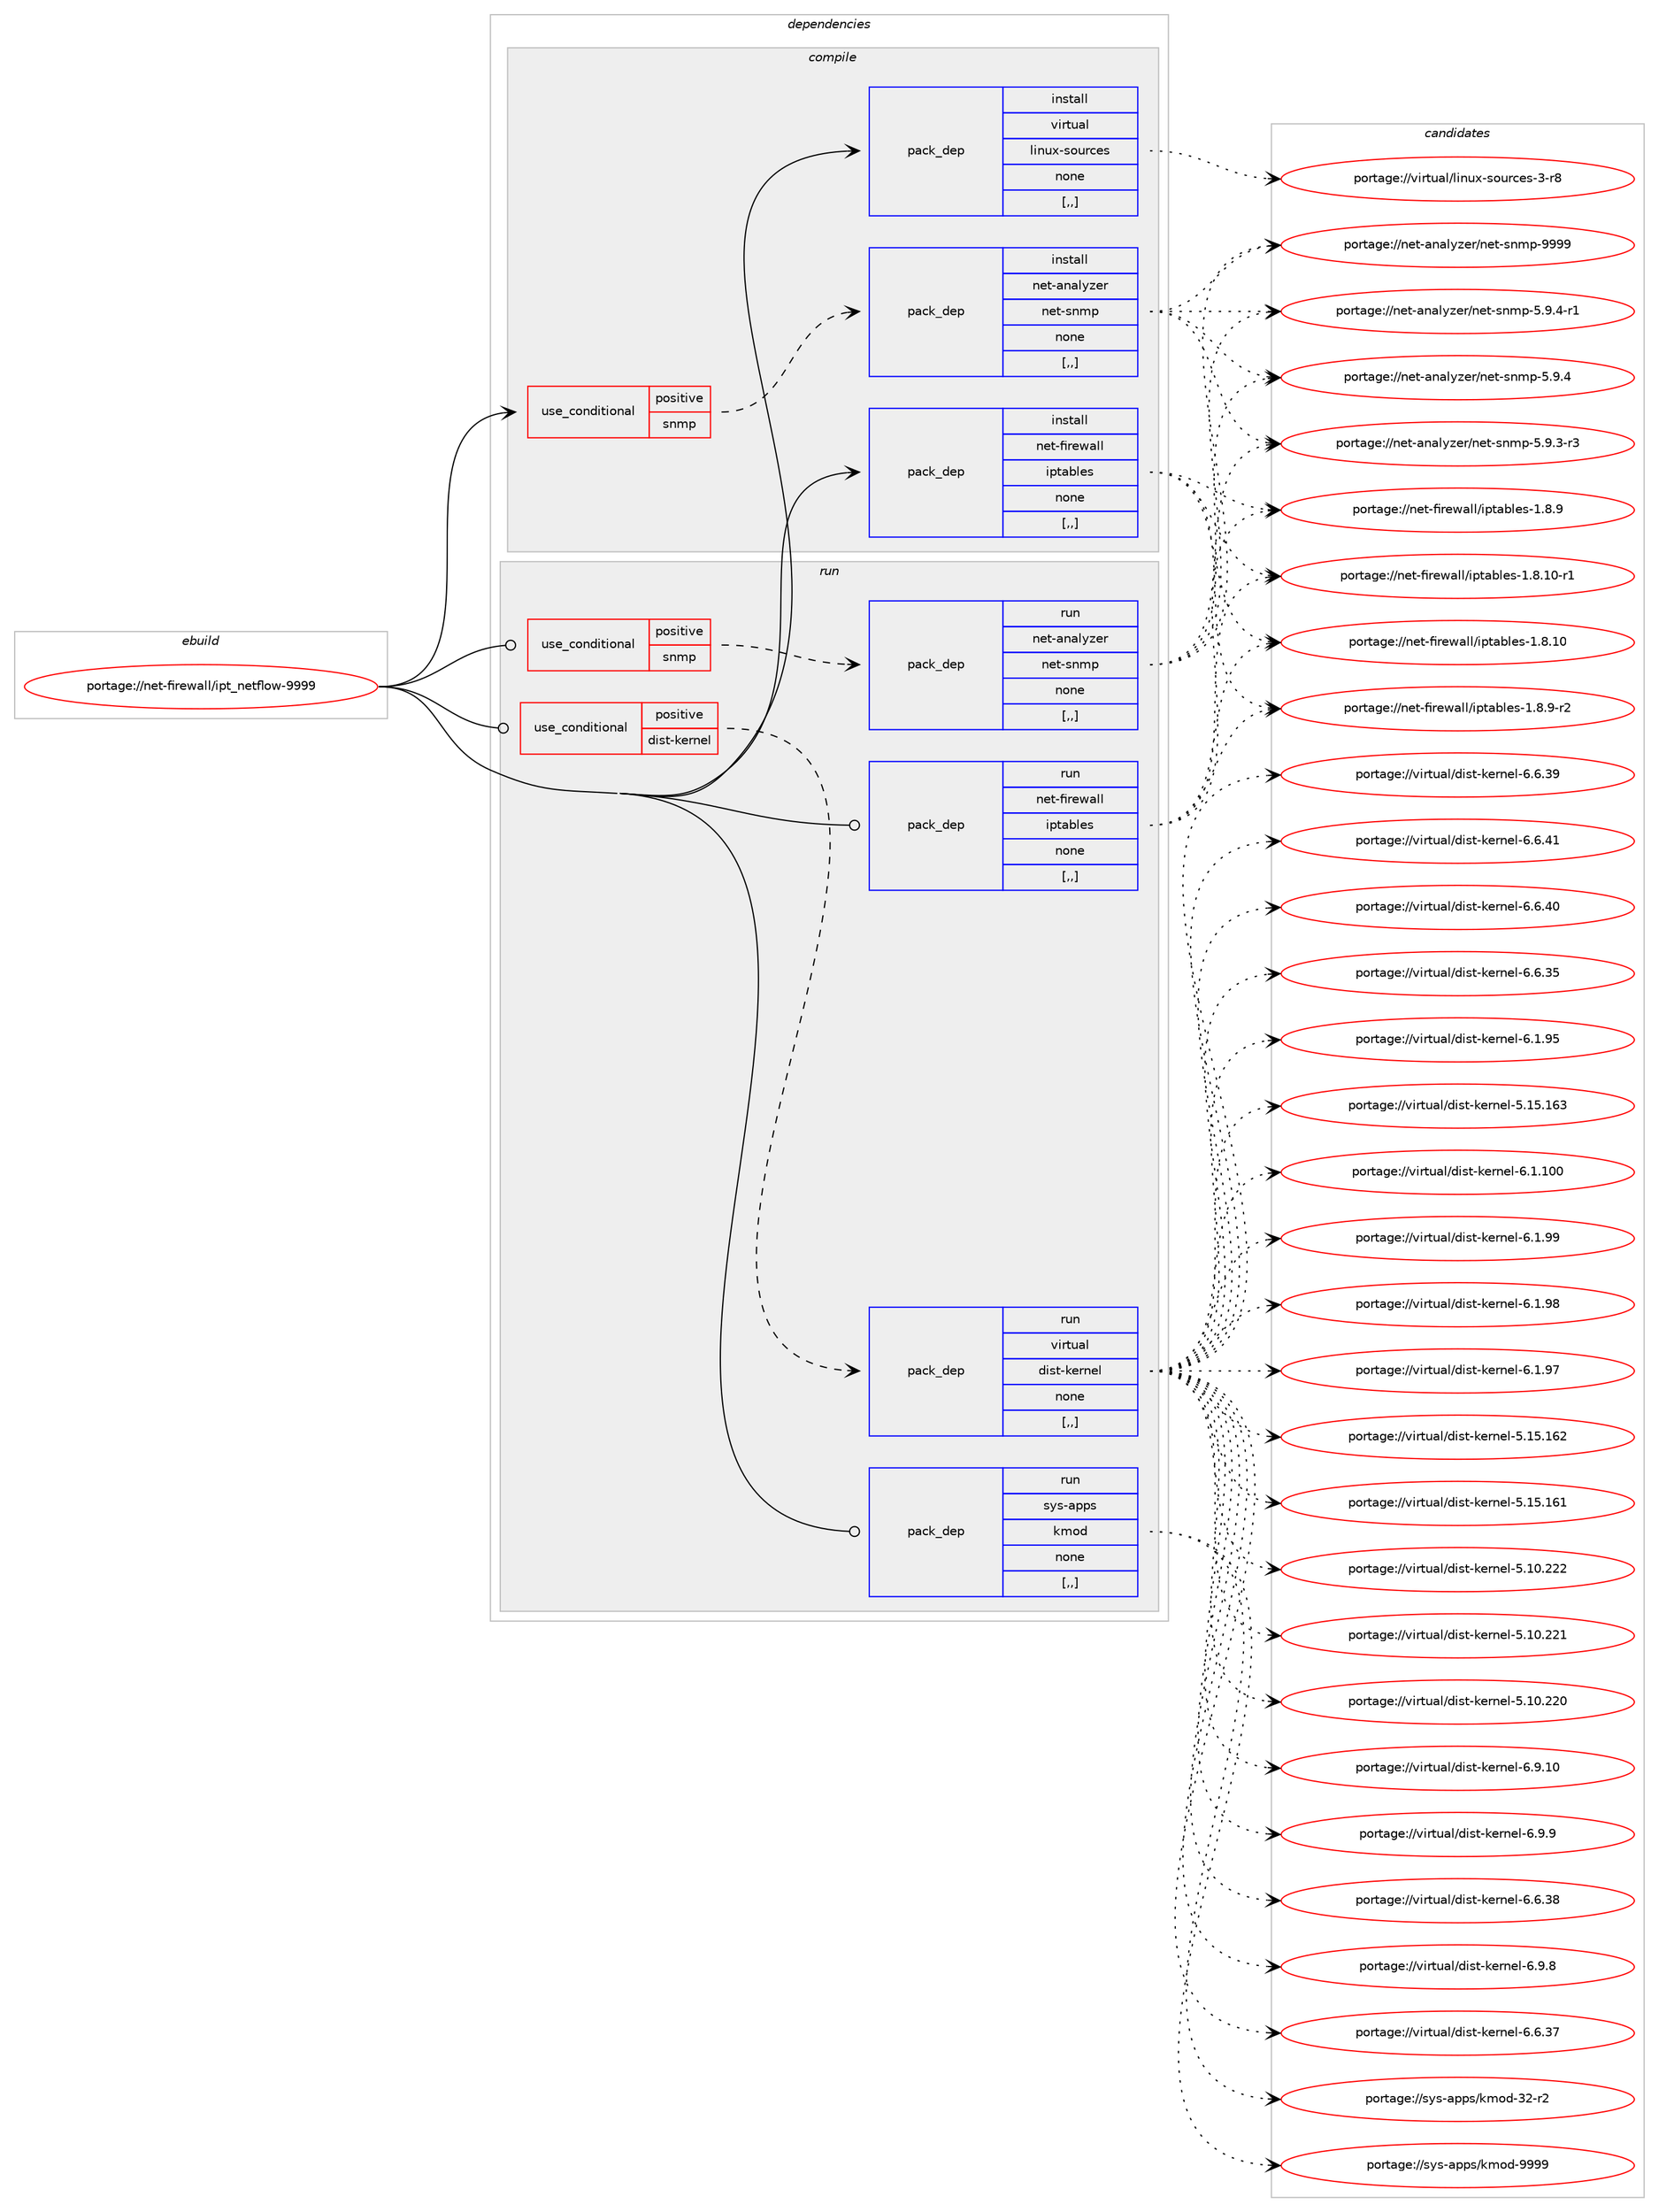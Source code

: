 digraph prolog {

# *************
# Graph options
# *************

newrank=true;
concentrate=true;
compound=true;
graph [rankdir=LR,fontname=Helvetica,fontsize=10,ranksep=1.5];#, ranksep=2.5, nodesep=0.2];
edge  [arrowhead=vee];
node  [fontname=Helvetica,fontsize=10];

# **********
# The ebuild
# **********

subgraph cluster_leftcol {
color=gray;
label=<<i>ebuild</i>>;
id [label="portage://net-firewall/ipt_netflow-9999", color=red, width=4, href="../net-firewall/ipt_netflow-9999.svg"];
}

# ****************
# The dependencies
# ****************

subgraph cluster_midcol {
color=gray;
label=<<i>dependencies</i>>;
subgraph cluster_compile {
fillcolor="#eeeeee";
style=filled;
label=<<i>compile</i>>;
subgraph cond90267 {
dependency347436 [label=<<TABLE BORDER="0" CELLBORDER="1" CELLSPACING="0" CELLPADDING="4"><TR><TD ROWSPAN="3" CELLPADDING="10">use_conditional</TD></TR><TR><TD>positive</TD></TR><TR><TD>snmp</TD></TR></TABLE>>, shape=none, color=red];
subgraph pack254565 {
dependency347437 [label=<<TABLE BORDER="0" CELLBORDER="1" CELLSPACING="0" CELLPADDING="4" WIDTH="220"><TR><TD ROWSPAN="6" CELLPADDING="30">pack_dep</TD></TR><TR><TD WIDTH="110">install</TD></TR><TR><TD>net-analyzer</TD></TR><TR><TD>net-snmp</TD></TR><TR><TD>none</TD></TR><TR><TD>[,,]</TD></TR></TABLE>>, shape=none, color=blue];
}
dependency347436:e -> dependency347437:w [weight=20,style="dashed",arrowhead="vee"];
}
id:e -> dependency347436:w [weight=20,style="solid",arrowhead="vee"];
subgraph pack254566 {
dependency347438 [label=<<TABLE BORDER="0" CELLBORDER="1" CELLSPACING="0" CELLPADDING="4" WIDTH="220"><TR><TD ROWSPAN="6" CELLPADDING="30">pack_dep</TD></TR><TR><TD WIDTH="110">install</TD></TR><TR><TD>net-firewall</TD></TR><TR><TD>iptables</TD></TR><TR><TD>none</TD></TR><TR><TD>[,,]</TD></TR></TABLE>>, shape=none, color=blue];
}
id:e -> dependency347438:w [weight=20,style="solid",arrowhead="vee"];
subgraph pack254567 {
dependency347439 [label=<<TABLE BORDER="0" CELLBORDER="1" CELLSPACING="0" CELLPADDING="4" WIDTH="220"><TR><TD ROWSPAN="6" CELLPADDING="30">pack_dep</TD></TR><TR><TD WIDTH="110">install</TD></TR><TR><TD>virtual</TD></TR><TR><TD>linux-sources</TD></TR><TR><TD>none</TD></TR><TR><TD>[,,]</TD></TR></TABLE>>, shape=none, color=blue];
}
id:e -> dependency347439:w [weight=20,style="solid",arrowhead="vee"];
}
subgraph cluster_compileandrun {
fillcolor="#eeeeee";
style=filled;
label=<<i>compile and run</i>>;
}
subgraph cluster_run {
fillcolor="#eeeeee";
style=filled;
label=<<i>run</i>>;
subgraph cond90268 {
dependency347440 [label=<<TABLE BORDER="0" CELLBORDER="1" CELLSPACING="0" CELLPADDING="4"><TR><TD ROWSPAN="3" CELLPADDING="10">use_conditional</TD></TR><TR><TD>positive</TD></TR><TR><TD>dist-kernel</TD></TR></TABLE>>, shape=none, color=red];
subgraph pack254568 {
dependency347441 [label=<<TABLE BORDER="0" CELLBORDER="1" CELLSPACING="0" CELLPADDING="4" WIDTH="220"><TR><TD ROWSPAN="6" CELLPADDING="30">pack_dep</TD></TR><TR><TD WIDTH="110">run</TD></TR><TR><TD>virtual</TD></TR><TR><TD>dist-kernel</TD></TR><TR><TD>none</TD></TR><TR><TD>[,,]</TD></TR></TABLE>>, shape=none, color=blue];
}
dependency347440:e -> dependency347441:w [weight=20,style="dashed",arrowhead="vee"];
}
id:e -> dependency347440:w [weight=20,style="solid",arrowhead="odot"];
subgraph cond90269 {
dependency347442 [label=<<TABLE BORDER="0" CELLBORDER="1" CELLSPACING="0" CELLPADDING="4"><TR><TD ROWSPAN="3" CELLPADDING="10">use_conditional</TD></TR><TR><TD>positive</TD></TR><TR><TD>snmp</TD></TR></TABLE>>, shape=none, color=red];
subgraph pack254569 {
dependency347443 [label=<<TABLE BORDER="0" CELLBORDER="1" CELLSPACING="0" CELLPADDING="4" WIDTH="220"><TR><TD ROWSPAN="6" CELLPADDING="30">pack_dep</TD></TR><TR><TD WIDTH="110">run</TD></TR><TR><TD>net-analyzer</TD></TR><TR><TD>net-snmp</TD></TR><TR><TD>none</TD></TR><TR><TD>[,,]</TD></TR></TABLE>>, shape=none, color=blue];
}
dependency347442:e -> dependency347443:w [weight=20,style="dashed",arrowhead="vee"];
}
id:e -> dependency347442:w [weight=20,style="solid",arrowhead="odot"];
subgraph pack254570 {
dependency347444 [label=<<TABLE BORDER="0" CELLBORDER="1" CELLSPACING="0" CELLPADDING="4" WIDTH="220"><TR><TD ROWSPAN="6" CELLPADDING="30">pack_dep</TD></TR><TR><TD WIDTH="110">run</TD></TR><TR><TD>net-firewall</TD></TR><TR><TD>iptables</TD></TR><TR><TD>none</TD></TR><TR><TD>[,,]</TD></TR></TABLE>>, shape=none, color=blue];
}
id:e -> dependency347444:w [weight=20,style="solid",arrowhead="odot"];
subgraph pack254571 {
dependency347445 [label=<<TABLE BORDER="0" CELLBORDER="1" CELLSPACING="0" CELLPADDING="4" WIDTH="220"><TR><TD ROWSPAN="6" CELLPADDING="30">pack_dep</TD></TR><TR><TD WIDTH="110">run</TD></TR><TR><TD>sys-apps</TD></TR><TR><TD>kmod</TD></TR><TR><TD>none</TD></TR><TR><TD>[,,]</TD></TR></TABLE>>, shape=none, color=blue];
}
id:e -> dependency347445:w [weight=20,style="solid",arrowhead="odot"];
}
}

# **************
# The candidates
# **************

subgraph cluster_choices {
rank=same;
color=gray;
label=<<i>candidates</i>>;

subgraph choice254565 {
color=black;
nodesep=1;
choice11010111645971109710812112210111447110101116451151101091124557575757 [label="portage://net-analyzer/net-snmp-9999", color=red, width=4,href="../net-analyzer/net-snmp-9999.svg"];
choice11010111645971109710812112210111447110101116451151101091124553465746524511449 [label="portage://net-analyzer/net-snmp-5.9.4-r1", color=red, width=4,href="../net-analyzer/net-snmp-5.9.4-r1.svg"];
choice1101011164597110971081211221011144711010111645115110109112455346574652 [label="portage://net-analyzer/net-snmp-5.9.4", color=red, width=4,href="../net-analyzer/net-snmp-5.9.4.svg"];
choice11010111645971109710812112210111447110101116451151101091124553465746514511451 [label="portage://net-analyzer/net-snmp-5.9.3-r3", color=red, width=4,href="../net-analyzer/net-snmp-5.9.3-r3.svg"];
dependency347437:e -> choice11010111645971109710812112210111447110101116451151101091124557575757:w [style=dotted,weight="100"];
dependency347437:e -> choice11010111645971109710812112210111447110101116451151101091124553465746524511449:w [style=dotted,weight="100"];
dependency347437:e -> choice1101011164597110971081211221011144711010111645115110109112455346574652:w [style=dotted,weight="100"];
dependency347437:e -> choice11010111645971109710812112210111447110101116451151101091124553465746514511451:w [style=dotted,weight="100"];
}
subgraph choice254566 {
color=black;
nodesep=1;
choice1101011164510210511410111997108108471051121169798108101115454946564649484511449 [label="portage://net-firewall/iptables-1.8.10-r1", color=red, width=4,href="../net-firewall/iptables-1.8.10-r1.svg"];
choice110101116451021051141011199710810847105112116979810810111545494656464948 [label="portage://net-firewall/iptables-1.8.10", color=red, width=4,href="../net-firewall/iptables-1.8.10.svg"];
choice11010111645102105114101119971081084710511211697981081011154549465646574511450 [label="portage://net-firewall/iptables-1.8.9-r2", color=red, width=4,href="../net-firewall/iptables-1.8.9-r2.svg"];
choice1101011164510210511410111997108108471051121169798108101115454946564657 [label="portage://net-firewall/iptables-1.8.9", color=red, width=4,href="../net-firewall/iptables-1.8.9.svg"];
dependency347438:e -> choice1101011164510210511410111997108108471051121169798108101115454946564649484511449:w [style=dotted,weight="100"];
dependency347438:e -> choice110101116451021051141011199710810847105112116979810810111545494656464948:w [style=dotted,weight="100"];
dependency347438:e -> choice11010111645102105114101119971081084710511211697981081011154549465646574511450:w [style=dotted,weight="100"];
dependency347438:e -> choice1101011164510210511410111997108108471051121169798108101115454946564657:w [style=dotted,weight="100"];
}
subgraph choice254567 {
color=black;
nodesep=1;
choice1181051141161179710847108105110117120451151111171149910111545514511456 [label="portage://virtual/linux-sources-3-r8", color=red, width=4,href="../virtual/linux-sources-3-r8.svg"];
dependency347439:e -> choice1181051141161179710847108105110117120451151111171149910111545514511456:w [style=dotted,weight="100"];
}
subgraph choice254568 {
color=black;
nodesep=1;
choice11810511411611797108471001051151164510710111411010110845544657464948 [label="portage://virtual/dist-kernel-6.9.10", color=red, width=4,href="../virtual/dist-kernel-6.9.10.svg"];
choice118105114116117971084710010511511645107101114110101108455446574657 [label="portage://virtual/dist-kernel-6.9.9", color=red, width=4,href="../virtual/dist-kernel-6.9.9.svg"];
choice118105114116117971084710010511511645107101114110101108455446574656 [label="portage://virtual/dist-kernel-6.9.8", color=red, width=4,href="../virtual/dist-kernel-6.9.8.svg"];
choice11810511411611797108471001051151164510710111411010110845544654465249 [label="portage://virtual/dist-kernel-6.6.41", color=red, width=4,href="../virtual/dist-kernel-6.6.41.svg"];
choice11810511411611797108471001051151164510710111411010110845544654465248 [label="portage://virtual/dist-kernel-6.6.40", color=red, width=4,href="../virtual/dist-kernel-6.6.40.svg"];
choice11810511411611797108471001051151164510710111411010110845544654465157 [label="portage://virtual/dist-kernel-6.6.39", color=red, width=4,href="../virtual/dist-kernel-6.6.39.svg"];
choice11810511411611797108471001051151164510710111411010110845544654465156 [label="portage://virtual/dist-kernel-6.6.38", color=red, width=4,href="../virtual/dist-kernel-6.6.38.svg"];
choice11810511411611797108471001051151164510710111411010110845544654465155 [label="portage://virtual/dist-kernel-6.6.37", color=red, width=4,href="../virtual/dist-kernel-6.6.37.svg"];
choice11810511411611797108471001051151164510710111411010110845544654465153 [label="portage://virtual/dist-kernel-6.6.35", color=red, width=4,href="../virtual/dist-kernel-6.6.35.svg"];
choice1181051141161179710847100105115116451071011141101011084554464946494848 [label="portage://virtual/dist-kernel-6.1.100", color=red, width=4,href="../virtual/dist-kernel-6.1.100.svg"];
choice11810511411611797108471001051151164510710111411010110845544649465757 [label="portage://virtual/dist-kernel-6.1.99", color=red, width=4,href="../virtual/dist-kernel-6.1.99.svg"];
choice11810511411611797108471001051151164510710111411010110845544649465756 [label="portage://virtual/dist-kernel-6.1.98", color=red, width=4,href="../virtual/dist-kernel-6.1.98.svg"];
choice11810511411611797108471001051151164510710111411010110845544649465755 [label="portage://virtual/dist-kernel-6.1.97", color=red, width=4,href="../virtual/dist-kernel-6.1.97.svg"];
choice11810511411611797108471001051151164510710111411010110845544649465753 [label="portage://virtual/dist-kernel-6.1.95", color=red, width=4,href="../virtual/dist-kernel-6.1.95.svg"];
choice118105114116117971084710010511511645107101114110101108455346495346495451 [label="portage://virtual/dist-kernel-5.15.163", color=red, width=4,href="../virtual/dist-kernel-5.15.163.svg"];
choice118105114116117971084710010511511645107101114110101108455346495346495450 [label="portage://virtual/dist-kernel-5.15.162", color=red, width=4,href="../virtual/dist-kernel-5.15.162.svg"];
choice118105114116117971084710010511511645107101114110101108455346495346495449 [label="portage://virtual/dist-kernel-5.15.161", color=red, width=4,href="../virtual/dist-kernel-5.15.161.svg"];
choice118105114116117971084710010511511645107101114110101108455346494846505050 [label="portage://virtual/dist-kernel-5.10.222", color=red, width=4,href="../virtual/dist-kernel-5.10.222.svg"];
choice118105114116117971084710010511511645107101114110101108455346494846505049 [label="portage://virtual/dist-kernel-5.10.221", color=red, width=4,href="../virtual/dist-kernel-5.10.221.svg"];
choice118105114116117971084710010511511645107101114110101108455346494846505048 [label="portage://virtual/dist-kernel-5.10.220", color=red, width=4,href="../virtual/dist-kernel-5.10.220.svg"];
dependency347441:e -> choice11810511411611797108471001051151164510710111411010110845544657464948:w [style=dotted,weight="100"];
dependency347441:e -> choice118105114116117971084710010511511645107101114110101108455446574657:w [style=dotted,weight="100"];
dependency347441:e -> choice118105114116117971084710010511511645107101114110101108455446574656:w [style=dotted,weight="100"];
dependency347441:e -> choice11810511411611797108471001051151164510710111411010110845544654465249:w [style=dotted,weight="100"];
dependency347441:e -> choice11810511411611797108471001051151164510710111411010110845544654465248:w [style=dotted,weight="100"];
dependency347441:e -> choice11810511411611797108471001051151164510710111411010110845544654465157:w [style=dotted,weight="100"];
dependency347441:e -> choice11810511411611797108471001051151164510710111411010110845544654465156:w [style=dotted,weight="100"];
dependency347441:e -> choice11810511411611797108471001051151164510710111411010110845544654465155:w [style=dotted,weight="100"];
dependency347441:e -> choice11810511411611797108471001051151164510710111411010110845544654465153:w [style=dotted,weight="100"];
dependency347441:e -> choice1181051141161179710847100105115116451071011141101011084554464946494848:w [style=dotted,weight="100"];
dependency347441:e -> choice11810511411611797108471001051151164510710111411010110845544649465757:w [style=dotted,weight="100"];
dependency347441:e -> choice11810511411611797108471001051151164510710111411010110845544649465756:w [style=dotted,weight="100"];
dependency347441:e -> choice11810511411611797108471001051151164510710111411010110845544649465755:w [style=dotted,weight="100"];
dependency347441:e -> choice11810511411611797108471001051151164510710111411010110845544649465753:w [style=dotted,weight="100"];
dependency347441:e -> choice118105114116117971084710010511511645107101114110101108455346495346495451:w [style=dotted,weight="100"];
dependency347441:e -> choice118105114116117971084710010511511645107101114110101108455346495346495450:w [style=dotted,weight="100"];
dependency347441:e -> choice118105114116117971084710010511511645107101114110101108455346495346495449:w [style=dotted,weight="100"];
dependency347441:e -> choice118105114116117971084710010511511645107101114110101108455346494846505050:w [style=dotted,weight="100"];
dependency347441:e -> choice118105114116117971084710010511511645107101114110101108455346494846505049:w [style=dotted,weight="100"];
dependency347441:e -> choice118105114116117971084710010511511645107101114110101108455346494846505048:w [style=dotted,weight="100"];
}
subgraph choice254569 {
color=black;
nodesep=1;
choice11010111645971109710812112210111447110101116451151101091124557575757 [label="portage://net-analyzer/net-snmp-9999", color=red, width=4,href="../net-analyzer/net-snmp-9999.svg"];
choice11010111645971109710812112210111447110101116451151101091124553465746524511449 [label="portage://net-analyzer/net-snmp-5.9.4-r1", color=red, width=4,href="../net-analyzer/net-snmp-5.9.4-r1.svg"];
choice1101011164597110971081211221011144711010111645115110109112455346574652 [label="portage://net-analyzer/net-snmp-5.9.4", color=red, width=4,href="../net-analyzer/net-snmp-5.9.4.svg"];
choice11010111645971109710812112210111447110101116451151101091124553465746514511451 [label="portage://net-analyzer/net-snmp-5.9.3-r3", color=red, width=4,href="../net-analyzer/net-snmp-5.9.3-r3.svg"];
dependency347443:e -> choice11010111645971109710812112210111447110101116451151101091124557575757:w [style=dotted,weight="100"];
dependency347443:e -> choice11010111645971109710812112210111447110101116451151101091124553465746524511449:w [style=dotted,weight="100"];
dependency347443:e -> choice1101011164597110971081211221011144711010111645115110109112455346574652:w [style=dotted,weight="100"];
dependency347443:e -> choice11010111645971109710812112210111447110101116451151101091124553465746514511451:w [style=dotted,weight="100"];
}
subgraph choice254570 {
color=black;
nodesep=1;
choice1101011164510210511410111997108108471051121169798108101115454946564649484511449 [label="portage://net-firewall/iptables-1.8.10-r1", color=red, width=4,href="../net-firewall/iptables-1.8.10-r1.svg"];
choice110101116451021051141011199710810847105112116979810810111545494656464948 [label="portage://net-firewall/iptables-1.8.10", color=red, width=4,href="../net-firewall/iptables-1.8.10.svg"];
choice11010111645102105114101119971081084710511211697981081011154549465646574511450 [label="portage://net-firewall/iptables-1.8.9-r2", color=red, width=4,href="../net-firewall/iptables-1.8.9-r2.svg"];
choice1101011164510210511410111997108108471051121169798108101115454946564657 [label="portage://net-firewall/iptables-1.8.9", color=red, width=4,href="../net-firewall/iptables-1.8.9.svg"];
dependency347444:e -> choice1101011164510210511410111997108108471051121169798108101115454946564649484511449:w [style=dotted,weight="100"];
dependency347444:e -> choice110101116451021051141011199710810847105112116979810810111545494656464948:w [style=dotted,weight="100"];
dependency347444:e -> choice11010111645102105114101119971081084710511211697981081011154549465646574511450:w [style=dotted,weight="100"];
dependency347444:e -> choice1101011164510210511410111997108108471051121169798108101115454946564657:w [style=dotted,weight="100"];
}
subgraph choice254571 {
color=black;
nodesep=1;
choice1151211154597112112115471071091111004557575757 [label="portage://sys-apps/kmod-9999", color=red, width=4,href="../sys-apps/kmod-9999.svg"];
choice1151211154597112112115471071091111004551504511450 [label="portage://sys-apps/kmod-32-r2", color=red, width=4,href="../sys-apps/kmod-32-r2.svg"];
dependency347445:e -> choice1151211154597112112115471071091111004557575757:w [style=dotted,weight="100"];
dependency347445:e -> choice1151211154597112112115471071091111004551504511450:w [style=dotted,weight="100"];
}
}

}

